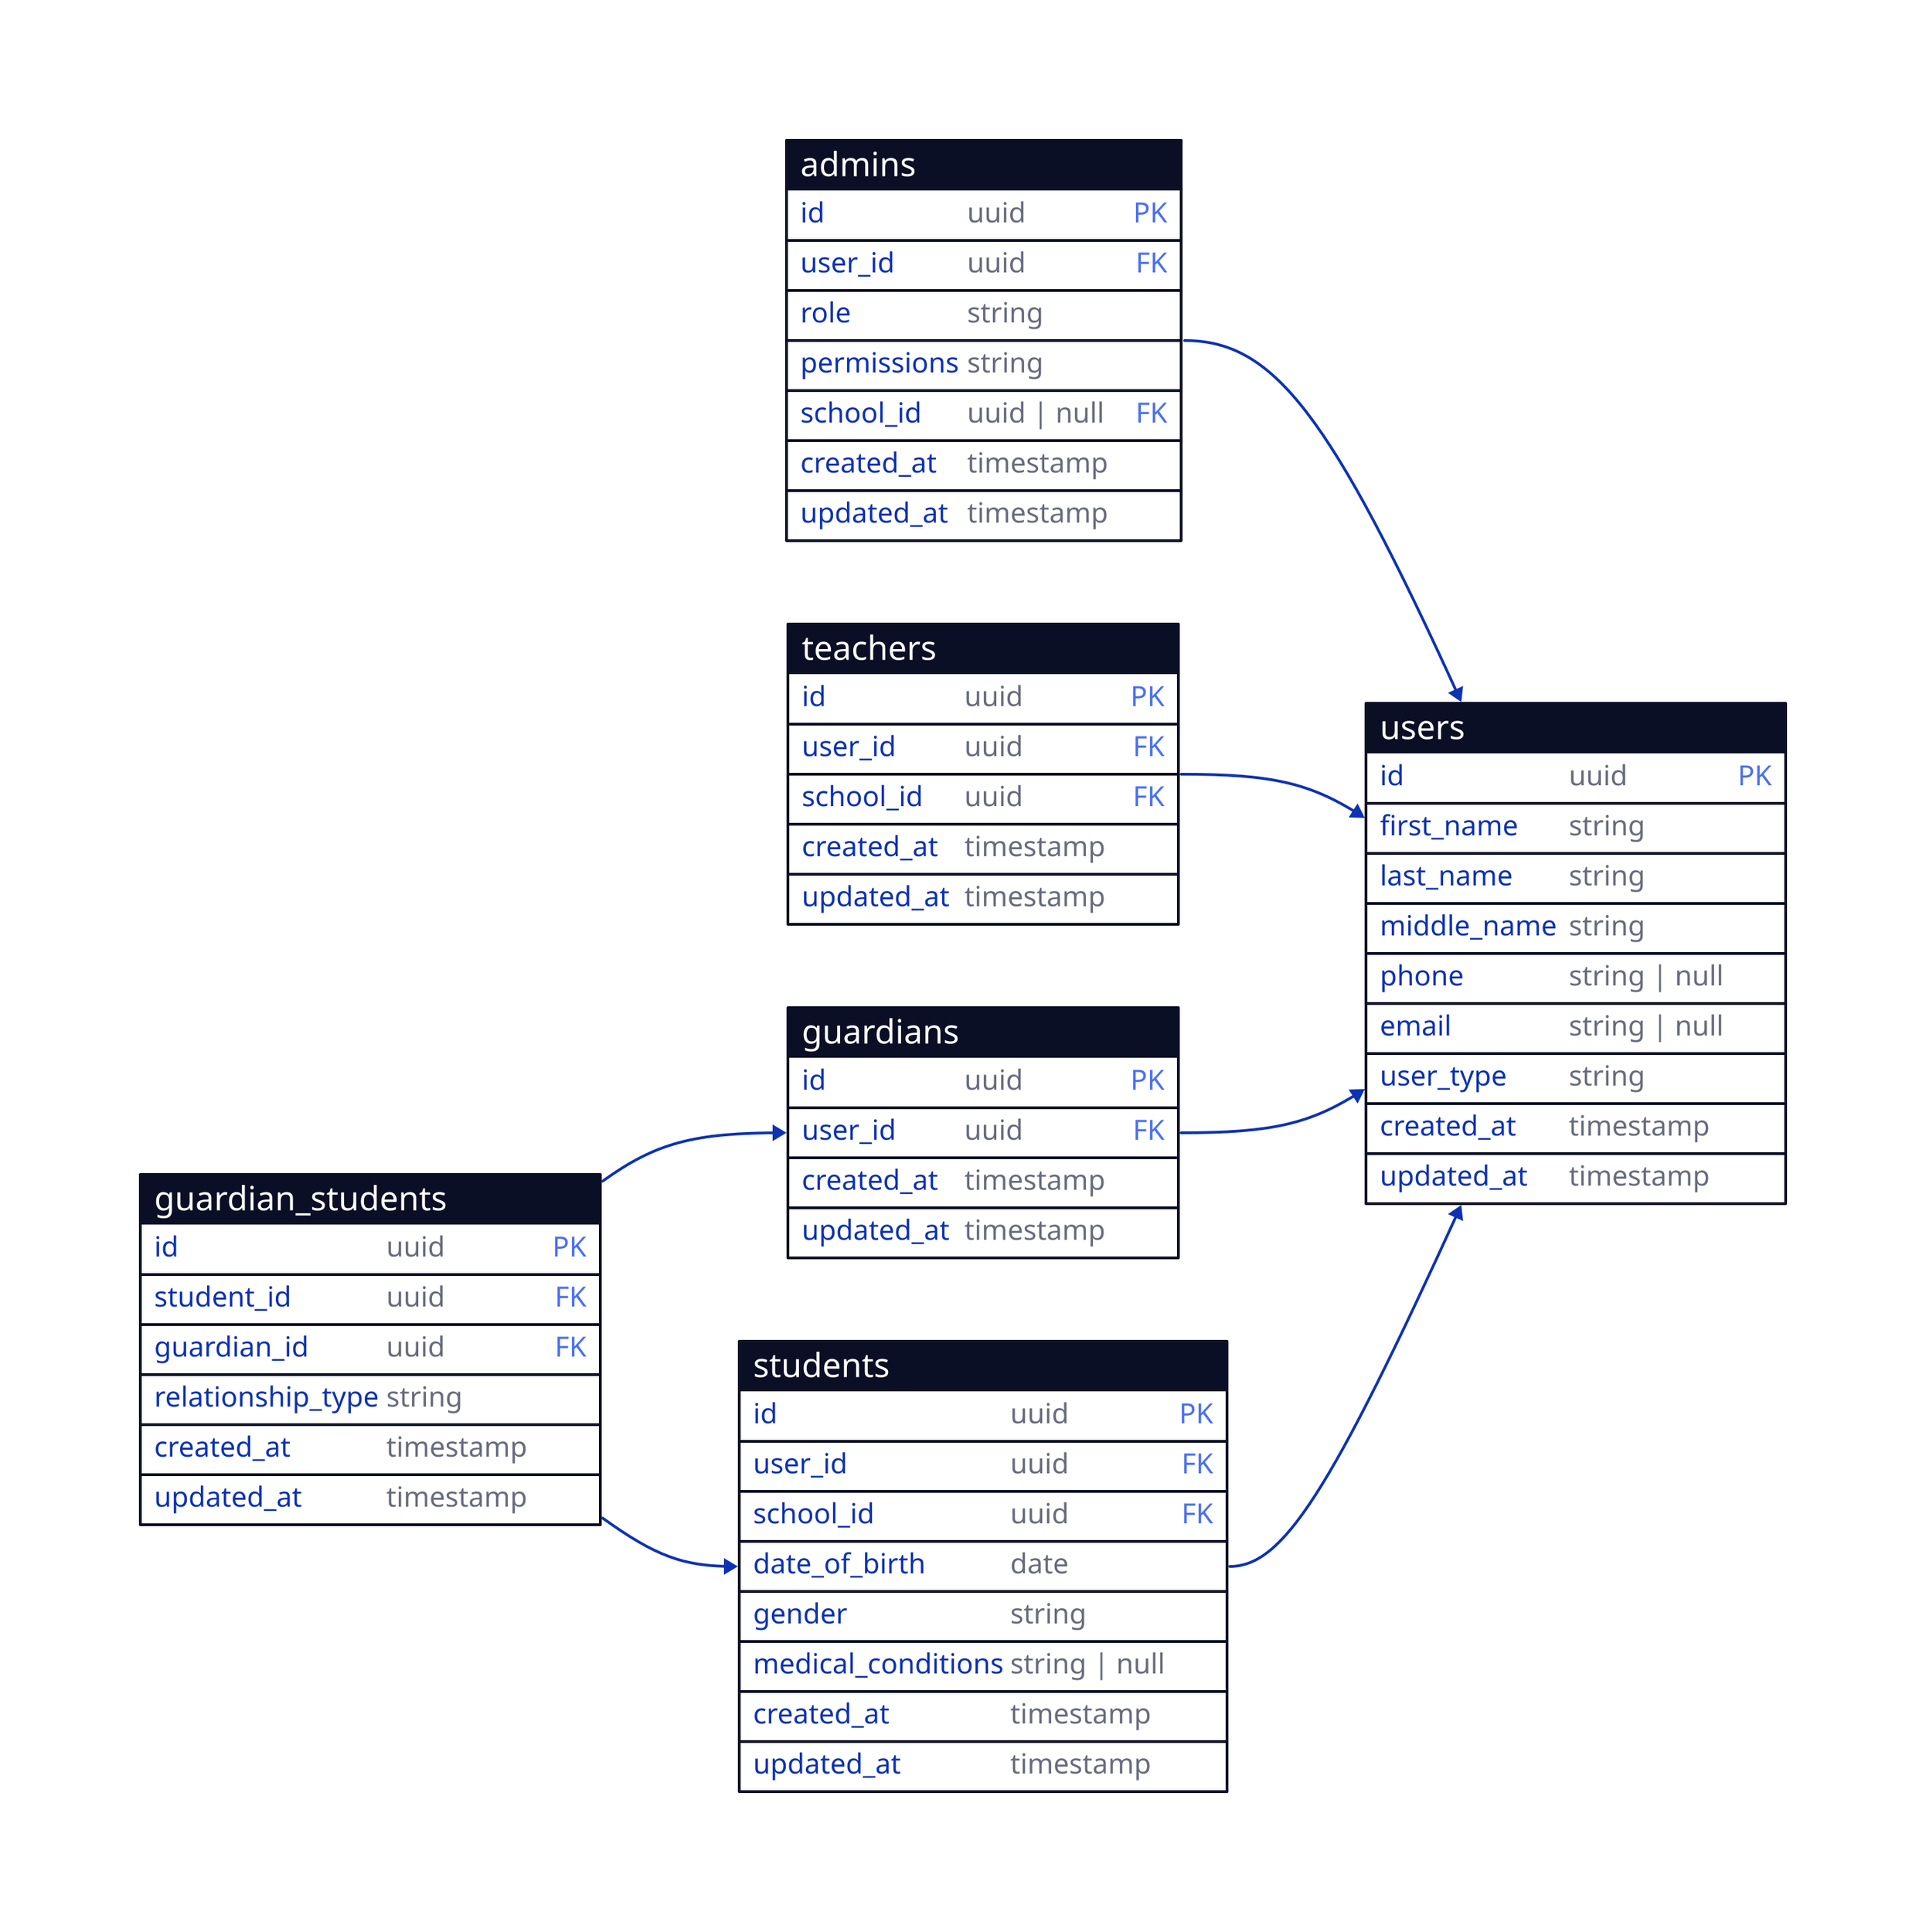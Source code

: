 direction: right

users: {
  shape: sql_table
  id: uuid {constraint: primary_key}
  first_name: string
  last_name: string
  middle_name: string
  phone: string | null
  email: string | null
  user_type: string
  created_at: timestamp
  updated_at: timestamp
}

admins: {
  shape: sql_table
  id: uuid {constraint: primary_key}
  user_id: uuid {constraint: foreign_key}
  role: string
  permissions: string
  school_id: uuid | null {constraint: foreign_key}
  created_at: timestamp
  updated_at: timestamp
}

teachers: {
  shape: sql_table
  id: uuid {constraint: primary_key}
  user_id: uuid {constraint: foreign_key}
  school_id: uuid {constraint: foreign_key}
  created_at: timestamp
  updated_at: timestamp
}

guardians: {
  shape: sql_table
  id: uuid {constraint: primary_key}
  user_id: uuid {constraint: foreign_key}
  created_at: timestamp
  updated_at: timestamp
}

students: {
  shape: sql_table
  id: uuid {constraint: primary_key}
  user_id: uuid {constraint: foreign_key}
  school_id: uuid {constraint: foreign_key}
  date_of_birth: date
  gender: string
  medical_conditions: string | null
  created_at: timestamp
  updated_at: timestamp
}

guardian_students: {
  shape: sql_table
  id: uuid {constraint: primary_key}
  student_id: uuid {constraint: foreign_key}
  guardian_id: uuid {constraint: foreign_key}
  relationship_type: string
  created_at: timestamp
  updated_at: timestamp
}

# Relationships
admins.user_id -> users.id
teachers.user_id -> users.id
guardians.user_id -> users.id
students.user_id -> users.id
guardian_students.student_id -> students.id
guardian_students.guardian_id -> guardians.id
